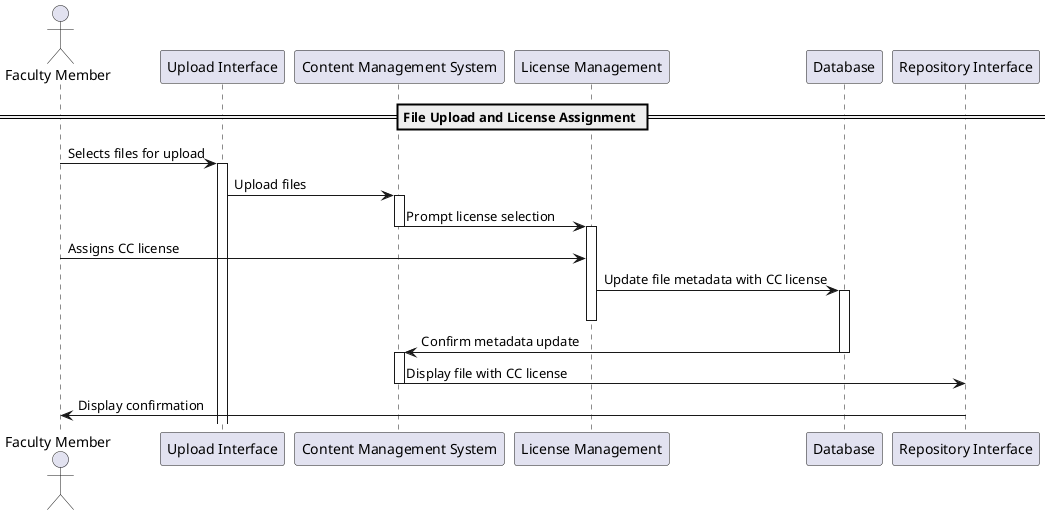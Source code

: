 @startuml
actor FacultyMember as "Faculty Member"
participant "Upload Interface" as UI
participant "Content Management System" as CMS
participant "License Management" as LM
participant "Database" as DB
participant "Repository Interface" as RI

== File Upload and License Assignment ==
FacultyMember -> UI : Selects files for upload
activate UI

UI -> CMS : Upload files
activate CMS

CMS -> LM : Prompt license selection
deactivate CMS
activate LM

FacultyMember -> LM : Assigns CC license
LM -> DB : Update file metadata with CC license
activate DB
deactivate LM

DB -> CMS : Confirm metadata update
deactivate DB
activate CMS

CMS -> RI : Display file with CC license
deactivate CMS

FacultyMember <- RI : Display confirmation
@enduml